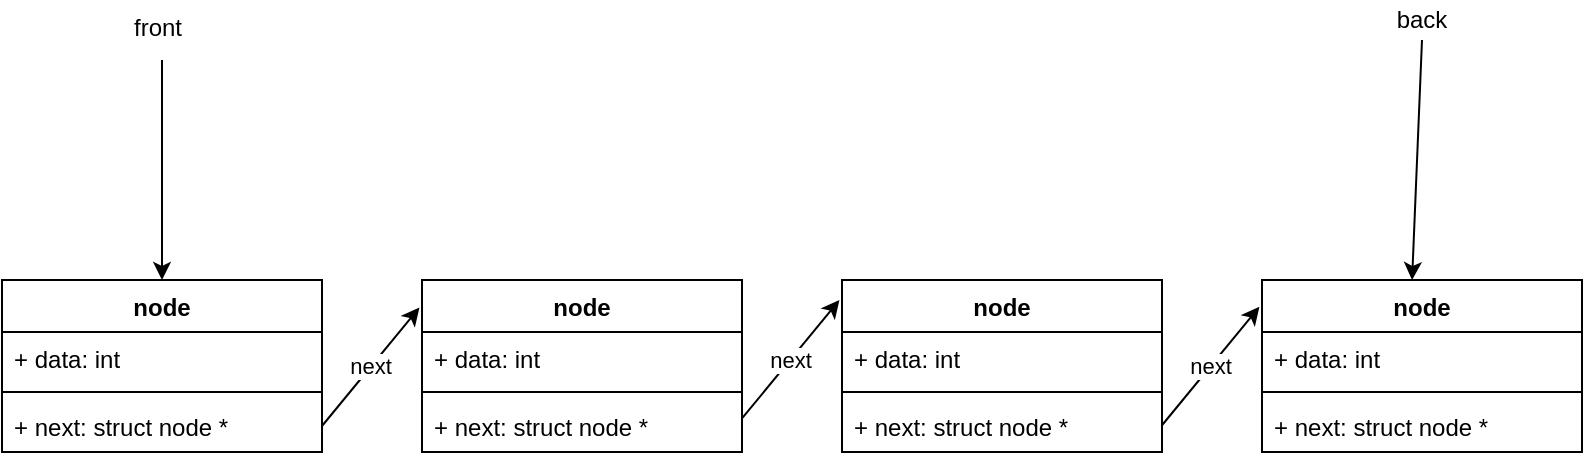 <mxfile version="13.6.0" type="github">
  <diagram id="Vss-l0w1QYX-YwK_ltrS" name="Page-1">
    <mxGraphModel dx="931" dy="441" grid="1" gridSize="10" guides="1" tooltips="1" connect="1" arrows="1" fold="1" page="1" pageScale="1" pageWidth="1169" pageHeight="1654" math="0" shadow="0">
      <root>
        <mxCell id="0" />
        <mxCell id="1" parent="0" />
        <mxCell id="1GunNgylp0dj-ZQwrUva-2" value="node" style="swimlane;fontStyle=1;align=center;verticalAlign=top;childLayout=stackLayout;horizontal=1;startSize=26;horizontalStack=0;resizeParent=1;resizeParentMax=0;resizeLast=0;collapsible=1;marginBottom=0;" vertex="1" parent="1">
          <mxGeometry x="190" y="220" width="160" height="86" as="geometry" />
        </mxCell>
        <mxCell id="1GunNgylp0dj-ZQwrUva-3" value="+ data: int" style="text;strokeColor=none;fillColor=none;align=left;verticalAlign=top;spacingLeft=4;spacingRight=4;overflow=hidden;rotatable=0;points=[[0,0.5],[1,0.5]];portConstraint=eastwest;" vertex="1" parent="1GunNgylp0dj-ZQwrUva-2">
          <mxGeometry y="26" width="160" height="26" as="geometry" />
        </mxCell>
        <mxCell id="1GunNgylp0dj-ZQwrUva-4" value="" style="line;strokeWidth=1;fillColor=none;align=left;verticalAlign=middle;spacingTop=-1;spacingLeft=3;spacingRight=3;rotatable=0;labelPosition=right;points=[];portConstraint=eastwest;" vertex="1" parent="1GunNgylp0dj-ZQwrUva-2">
          <mxGeometry y="52" width="160" height="8" as="geometry" />
        </mxCell>
        <mxCell id="1GunNgylp0dj-ZQwrUva-5" value="+ next: struct node *" style="text;strokeColor=none;fillColor=none;align=left;verticalAlign=top;spacingLeft=4;spacingRight=4;overflow=hidden;rotatable=0;points=[[0,0.5],[1,0.5]];portConstraint=eastwest;" vertex="1" parent="1GunNgylp0dj-ZQwrUva-2">
          <mxGeometry y="60" width="160" height="26" as="geometry" />
        </mxCell>
        <mxCell id="1GunNgylp0dj-ZQwrUva-6" value="next" style="endArrow=classic;html=1;exitX=1;exitY=0.5;exitDx=0;exitDy=0;entryX=-0.008;entryY=0.16;entryDx=0;entryDy=0;entryPerimeter=0;" edge="1" parent="1" source="1GunNgylp0dj-ZQwrUva-5" target="1GunNgylp0dj-ZQwrUva-7">
          <mxGeometry width="50" height="50" relative="1" as="geometry">
            <mxPoint x="390" y="320" as="sourcePoint" />
            <mxPoint x="440" y="270" as="targetPoint" />
          </mxGeometry>
        </mxCell>
        <mxCell id="1GunNgylp0dj-ZQwrUva-7" value="node" style="swimlane;fontStyle=1;align=center;verticalAlign=top;childLayout=stackLayout;horizontal=1;startSize=26;horizontalStack=0;resizeParent=1;resizeParentMax=0;resizeLast=0;collapsible=1;marginBottom=0;" vertex="1" parent="1">
          <mxGeometry x="400" y="220" width="160" height="86" as="geometry" />
        </mxCell>
        <mxCell id="1GunNgylp0dj-ZQwrUva-8" value="+ data: int" style="text;strokeColor=none;fillColor=none;align=left;verticalAlign=top;spacingLeft=4;spacingRight=4;overflow=hidden;rotatable=0;points=[[0,0.5],[1,0.5]];portConstraint=eastwest;" vertex="1" parent="1GunNgylp0dj-ZQwrUva-7">
          <mxGeometry y="26" width="160" height="26" as="geometry" />
        </mxCell>
        <mxCell id="1GunNgylp0dj-ZQwrUva-9" value="" style="line;strokeWidth=1;fillColor=none;align=left;verticalAlign=middle;spacingTop=-1;spacingLeft=3;spacingRight=3;rotatable=0;labelPosition=right;points=[];portConstraint=eastwest;" vertex="1" parent="1GunNgylp0dj-ZQwrUva-7">
          <mxGeometry y="52" width="160" height="8" as="geometry" />
        </mxCell>
        <mxCell id="1GunNgylp0dj-ZQwrUva-10" value="+ next: struct node *" style="text;strokeColor=none;fillColor=none;align=left;verticalAlign=top;spacingLeft=4;spacingRight=4;overflow=hidden;rotatable=0;points=[[0,0.5],[1,0.5]];portConstraint=eastwest;" vertex="1" parent="1GunNgylp0dj-ZQwrUva-7">
          <mxGeometry y="60" width="160" height="26" as="geometry" />
        </mxCell>
        <mxCell id="1GunNgylp0dj-ZQwrUva-15" value="next" style="endArrow=classic;html=1;exitX=1;exitY=0.5;exitDx=0;exitDy=0;entryX=-0.008;entryY=0.16;entryDx=0;entryDy=0;entryPerimeter=0;" edge="1" parent="1">
          <mxGeometry width="50" height="50" relative="1" as="geometry">
            <mxPoint x="560.0" y="289.24" as="sourcePoint" />
            <mxPoint x="608.72" y="230" as="targetPoint" />
          </mxGeometry>
        </mxCell>
        <mxCell id="1GunNgylp0dj-ZQwrUva-11" value="node" style="swimlane;fontStyle=1;align=center;verticalAlign=top;childLayout=stackLayout;horizontal=1;startSize=26;horizontalStack=0;resizeParent=1;resizeParentMax=0;resizeLast=0;collapsible=1;marginBottom=0;" vertex="1" parent="1">
          <mxGeometry x="610" y="220" width="160" height="86" as="geometry" />
        </mxCell>
        <mxCell id="1GunNgylp0dj-ZQwrUva-12" value="+ data: int" style="text;strokeColor=none;fillColor=none;align=left;verticalAlign=top;spacingLeft=4;spacingRight=4;overflow=hidden;rotatable=0;points=[[0,0.5],[1,0.5]];portConstraint=eastwest;" vertex="1" parent="1GunNgylp0dj-ZQwrUva-11">
          <mxGeometry y="26" width="160" height="26" as="geometry" />
        </mxCell>
        <mxCell id="1GunNgylp0dj-ZQwrUva-13" value="" style="line;strokeWidth=1;fillColor=none;align=left;verticalAlign=middle;spacingTop=-1;spacingLeft=3;spacingRight=3;rotatable=0;labelPosition=right;points=[];portConstraint=eastwest;" vertex="1" parent="1GunNgylp0dj-ZQwrUva-11">
          <mxGeometry y="52" width="160" height="8" as="geometry" />
        </mxCell>
        <mxCell id="1GunNgylp0dj-ZQwrUva-14" value="+ next: struct node *" style="text;strokeColor=none;fillColor=none;align=left;verticalAlign=top;spacingLeft=4;spacingRight=4;overflow=hidden;rotatable=0;points=[[0,0.5],[1,0.5]];portConstraint=eastwest;" vertex="1" parent="1GunNgylp0dj-ZQwrUva-11">
          <mxGeometry y="60" width="160" height="26" as="geometry" />
        </mxCell>
        <mxCell id="1GunNgylp0dj-ZQwrUva-17" value="" style="endArrow=classic;html=1;entryX=0.5;entryY=0;entryDx=0;entryDy=0;" edge="1" parent="1" target="1GunNgylp0dj-ZQwrUva-2">
          <mxGeometry width="50" height="50" relative="1" as="geometry">
            <mxPoint x="270" y="110" as="sourcePoint" />
            <mxPoint x="570" y="190" as="targetPoint" />
          </mxGeometry>
        </mxCell>
        <mxCell id="1GunNgylp0dj-ZQwrUva-18" value="front" style="text;strokeColor=none;fillColor=none;align=left;verticalAlign=top;spacingLeft=4;spacingRight=4;overflow=hidden;rotatable=0;points=[[0,0.5],[1,0.5]];portConstraint=eastwest;" vertex="1" parent="1">
          <mxGeometry x="250" y="80" width="40" height="26" as="geometry" />
        </mxCell>
        <mxCell id="1GunNgylp0dj-ZQwrUva-23" value="" style="endArrow=classic;html=1;entryX=0.469;entryY=0;entryDx=0;entryDy=0;exitX=0.5;exitY=1;exitDx=0;exitDy=0;entryPerimeter=0;" edge="1" parent="1" source="1GunNgylp0dj-ZQwrUva-24" target="1GunNgylp0dj-ZQwrUva-19">
          <mxGeometry width="50" height="50" relative="1" as="geometry">
            <mxPoint x="690" y="100" as="sourcePoint" />
            <mxPoint x="630" y="220" as="targetPoint" />
          </mxGeometry>
        </mxCell>
        <mxCell id="1GunNgylp0dj-ZQwrUva-24" value="back&lt;br&gt;" style="text;html=1;strokeColor=none;fillColor=none;align=center;verticalAlign=middle;whiteSpace=wrap;rounded=0;" vertex="1" parent="1">
          <mxGeometry x="880" y="80" width="40" height="20" as="geometry" />
        </mxCell>
        <mxCell id="1GunNgylp0dj-ZQwrUva-25" value="next" style="endArrow=classic;html=1;exitX=1;exitY=0.5;exitDx=0;exitDy=0;entryX=-0.008;entryY=0.16;entryDx=0;entryDy=0;entryPerimeter=0;" edge="1" parent="1">
          <mxGeometry width="50" height="50" relative="1" as="geometry">
            <mxPoint x="770.0" y="292.62" as="sourcePoint" />
            <mxPoint x="818.72" y="233.38" as="targetPoint" />
          </mxGeometry>
        </mxCell>
        <mxCell id="1GunNgylp0dj-ZQwrUva-19" value="node" style="swimlane;fontStyle=1;align=center;verticalAlign=top;childLayout=stackLayout;horizontal=1;startSize=26;horizontalStack=0;resizeParent=1;resizeParentMax=0;resizeLast=0;collapsible=1;marginBottom=0;" vertex="1" parent="1">
          <mxGeometry x="820" y="220" width="160" height="86" as="geometry" />
        </mxCell>
        <mxCell id="1GunNgylp0dj-ZQwrUva-20" value="+ data: int" style="text;strokeColor=none;fillColor=none;align=left;verticalAlign=top;spacingLeft=4;spacingRight=4;overflow=hidden;rotatable=0;points=[[0,0.5],[1,0.5]];portConstraint=eastwest;" vertex="1" parent="1GunNgylp0dj-ZQwrUva-19">
          <mxGeometry y="26" width="160" height="26" as="geometry" />
        </mxCell>
        <mxCell id="1GunNgylp0dj-ZQwrUva-21" value="" style="line;strokeWidth=1;fillColor=none;align=left;verticalAlign=middle;spacingTop=-1;spacingLeft=3;spacingRight=3;rotatable=0;labelPosition=right;points=[];portConstraint=eastwest;" vertex="1" parent="1GunNgylp0dj-ZQwrUva-19">
          <mxGeometry y="52" width="160" height="8" as="geometry" />
        </mxCell>
        <mxCell id="1GunNgylp0dj-ZQwrUva-22" value="+ next: struct node *" style="text;strokeColor=none;fillColor=none;align=left;verticalAlign=top;spacingLeft=4;spacingRight=4;overflow=hidden;rotatable=0;points=[[0,0.5],[1,0.5]];portConstraint=eastwest;" vertex="1" parent="1GunNgylp0dj-ZQwrUva-19">
          <mxGeometry y="60" width="160" height="26" as="geometry" />
        </mxCell>
      </root>
    </mxGraphModel>
  </diagram>
</mxfile>

